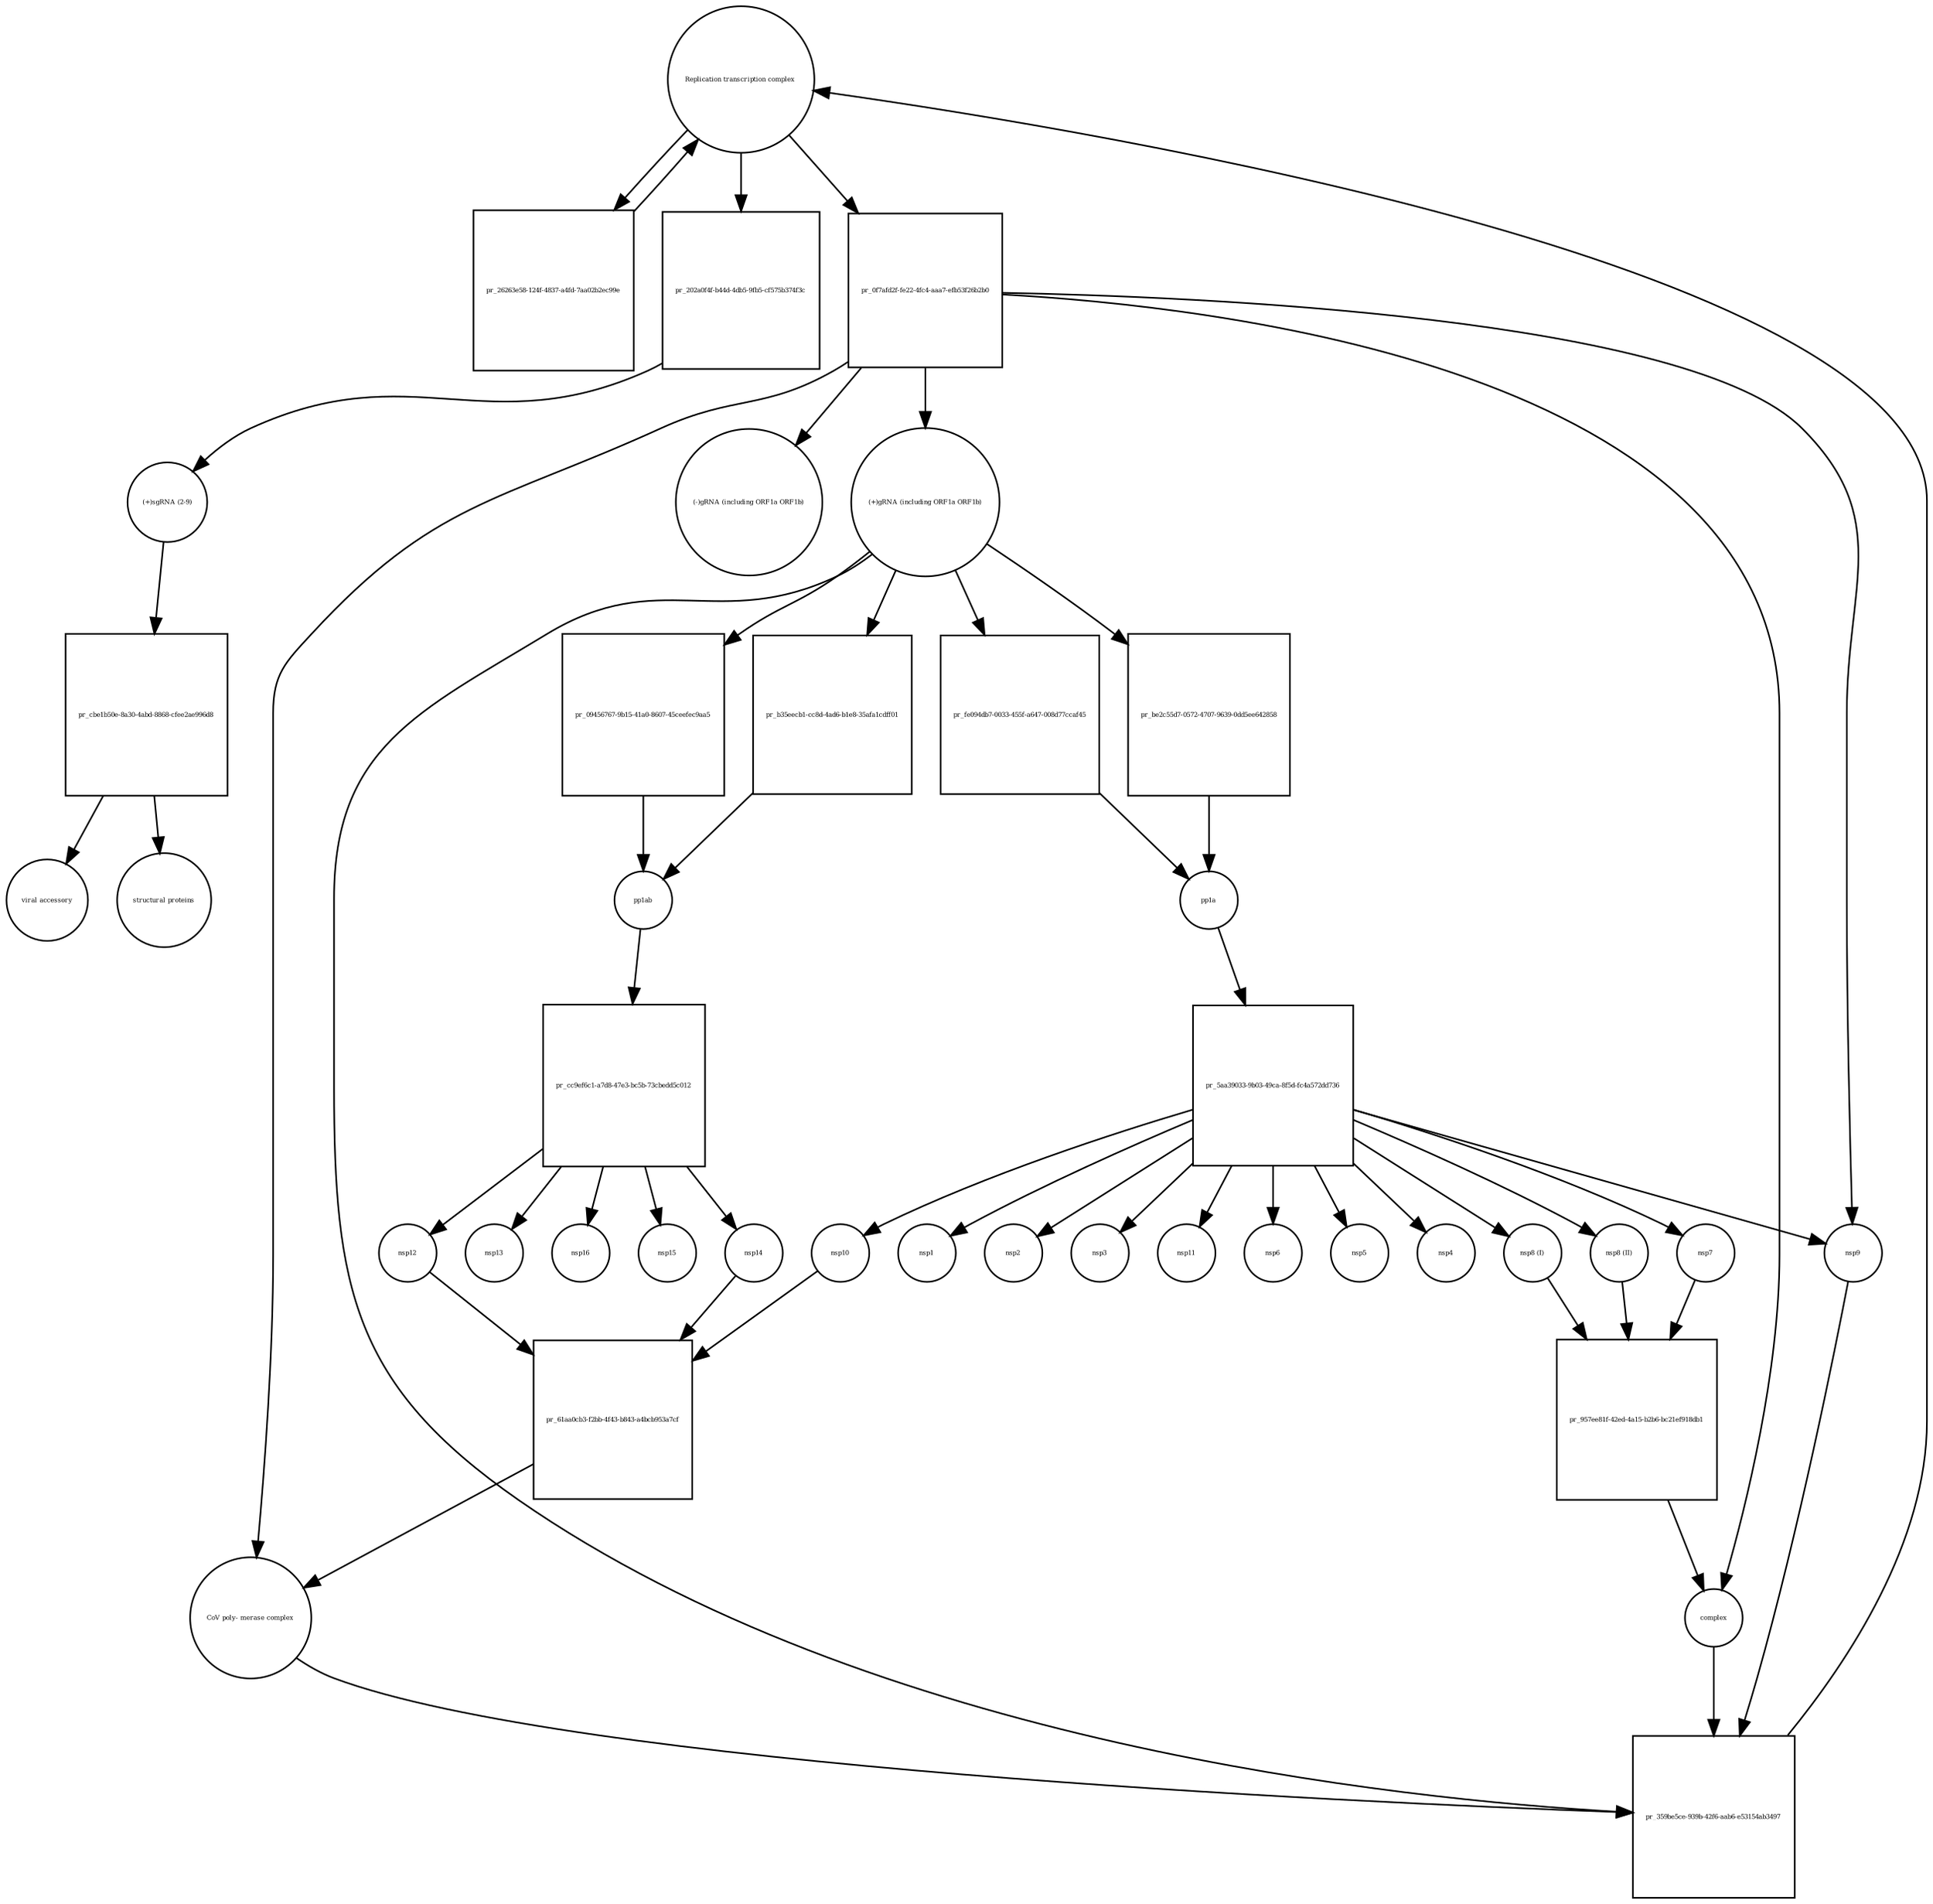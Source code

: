 strict digraph  {
"Replication transcription complex " [annotation="", bipartite=0, cls=complex, fontsize=4, label="Replication transcription complex ", shape=circle];
"pr_26263e58-124f-4837-a4fd-7aa02b2ec99e" [annotation="", bipartite=1, cls=process, fontsize=4, label="pr_26263e58-124f-4837-a4fd-7aa02b2ec99e", shape=square];
"pr_b35eecb1-cc8d-4ad6-b1e8-35afa1cdff01" [annotation="", bipartite=1, cls=process, fontsize=4, label="pr_b35eecb1-cc8d-4ad6-b1e8-35afa1cdff01", shape=square];
pp1ab [annotation="", bipartite=0, cls=macromolecule, fontsize=4, label=pp1ab, shape=circle];
"(+)gRNA (including ORF1a ORF1b)" [annotation="", bipartite=0, cls="nucleic acid feature", fontsize=4, label="(+)gRNA (including ORF1a ORF1b)", shape=circle];
"pr_fe094db7-0033-455f-a647-008d77ccaf45" [annotation="", bipartite=1, cls=process, fontsize=4, label="pr_fe094db7-0033-455f-a647-008d77ccaf45", shape=square];
pp1a [annotation="", bipartite=0, cls=macromolecule, fontsize=4, label=pp1a, shape=circle];
"nsp8 (I)" [annotation="", bipartite=0, cls=macromolecule, fontsize=4, label="nsp8 (I)", shape=circle];
"pr_957ee81f-42ed-4a15-b2b6-bc21ef918db1" [annotation="", bipartite=1, cls=process, fontsize=4, label="pr_957ee81f-42ed-4a15-b2b6-bc21ef918db1", shape=square];
complex [annotation="", bipartite=0, cls=complex, fontsize=4, label=complex, shape=circle];
"nsp8 (II)" [annotation="", bipartite=0, cls=macromolecule, fontsize=4, label="nsp8 (II)", shape=circle];
nsp7 [annotation="", bipartite=0, cls=macromolecule, fontsize=4, label=nsp7, shape=circle];
"CoV poly- merase complex" [annotation="", bipartite=0, cls=complex, fontsize=4, label="CoV poly- merase complex", shape=circle];
"pr_359be5ce-939b-42f6-aab6-e53154ab3497" [annotation="", bipartite=1, cls=process, fontsize=4, label="pr_359be5ce-939b-42f6-aab6-e53154ab3497", shape=square];
nsp9 [annotation="", bipartite=0, cls=macromolecule, fontsize=4, label=nsp9, shape=circle];
"pr_202a0f4f-b44d-4db5-9fb5-cf575b374f3c" [annotation="", bipartite=1, cls=process, fontsize=4, label="pr_202a0f4f-b44d-4db5-9fb5-cf575b374f3c", shape=square];
"(+)sgRNA (2-9)" [annotation="", bipartite=0, cls="nucleic acid feature", fontsize=4, label="(+)sgRNA (2-9)", shape=circle];
"pr_cbe1b50e-8a30-4abd-8868-cfee2ae996d8" [annotation="", bipartite=1, cls=process, fontsize=4, label="pr_cbe1b50e-8a30-4abd-8868-cfee2ae996d8", shape=square];
"viral accessory" [annotation="", bipartite=0, cls=macromolecule, fontsize=4, label="viral accessory", shape=circle];
"structural proteins" [annotation="", bipartite=0, cls=macromolecule, fontsize=4, label="structural proteins", shape=circle];
"pr_cc9ef6c1-a7d8-47e3-bc5b-73cbedd5c012" [annotation="", bipartite=1, cls="omitted process", fontsize=4, label="pr_cc9ef6c1-a7d8-47e3-bc5b-73cbedd5c012", shape=square];
nsp12 [annotation="", bipartite=0, cls=macromolecule, fontsize=4, label=nsp12, shape=circle];
nsp14 [annotation="", bipartite=0, cls=macromolecule, fontsize=4, label=nsp14, shape=circle];
nsp13 [annotation="", bipartite=0, cls=macromolecule, fontsize=4, label=nsp13, shape=circle];
nsp16 [annotation="", bipartite=0, cls=macromolecule, fontsize=4, label=nsp16, shape=circle];
nsp15 [annotation="", bipartite=0, cls=macromolecule, fontsize=4, label=nsp15, shape=circle];
"pr_0f7afd2f-fe22-4fc4-aaa7-efb53f26b2b0" [annotation="", bipartite=1, cls=process, fontsize=4, label="pr_0f7afd2f-fe22-4fc4-aaa7-efb53f26b2b0", shape=square];
"(-)gRNA (including ORF1a ORF1b)" [annotation="", bipartite=0, cls="nucleic acid feature", fontsize=4, label="(-)gRNA (including ORF1a ORF1b)", shape=circle];
"pr_5aa39033-9b03-49ca-8f5d-fc4a572dd736" [annotation="", bipartite=1, cls="omitted process", fontsize=4, label="pr_5aa39033-9b03-49ca-8f5d-fc4a572dd736", shape=square];
nsp1 [annotation="", bipartite=0, cls=macromolecule, fontsize=4, label=nsp1, shape=circle];
nsp2 [annotation="", bipartite=0, cls=macromolecule, fontsize=4, label=nsp2, shape=circle];
nsp3 [annotation="", bipartite=0, cls=macromolecule, fontsize=4, label=nsp3, shape=circle];
nsp11 [annotation="", bipartite=0, cls=macromolecule, fontsize=4, label=nsp11, shape=circle];
nsp6 [annotation="", bipartite=0, cls=macromolecule, fontsize=4, label=nsp6, shape=circle];
nsp5 [annotation="", bipartite=0, cls=macromolecule, fontsize=4, label=nsp5, shape=circle];
nsp4 [annotation="", bipartite=0, cls=macromolecule, fontsize=4, label=nsp4, shape=circle];
nsp10 [annotation="", bipartite=0, cls=macromolecule, fontsize=4, label=nsp10, shape=circle];
"pr_be2c55d7-0572-4707-9639-0dd5ee642858" [annotation="", bipartite=1, cls=process, fontsize=4, label="pr_be2c55d7-0572-4707-9639-0dd5ee642858", shape=square];
"pr_09456767-9b15-41a0-8607-45ceefec9aa5" [annotation="", bipartite=1, cls=process, fontsize=4, label="pr_09456767-9b15-41a0-8607-45ceefec9aa5", shape=square];
"pr_61aa0cb3-f2bb-4f43-b843-a4bcb953a7cf" [annotation="", bipartite=1, cls=process, fontsize=4, label="pr_61aa0cb3-f2bb-4f43-b843-a4bcb953a7cf", shape=square];
"Replication transcription complex " -> "pr_26263e58-124f-4837-a4fd-7aa02b2ec99e"  [annotation="", interaction_type=consumption];
"Replication transcription complex " -> "pr_202a0f4f-b44d-4db5-9fb5-cf575b374f3c"  [annotation="", interaction_type="necessary stimulation"];
"Replication transcription complex " -> "pr_0f7afd2f-fe22-4fc4-aaa7-efb53f26b2b0"  [annotation="", interaction_type=consumption];
"pr_26263e58-124f-4837-a4fd-7aa02b2ec99e" -> "Replication transcription complex "  [annotation="", interaction_type=production];
"pr_b35eecb1-cc8d-4ad6-b1e8-35afa1cdff01" -> pp1ab  [annotation="", interaction_type=production];
pp1ab -> "pr_cc9ef6c1-a7d8-47e3-bc5b-73cbedd5c012"  [annotation="", interaction_type=consumption];
"(+)gRNA (including ORF1a ORF1b)" -> "pr_b35eecb1-cc8d-4ad6-b1e8-35afa1cdff01"  [annotation="", interaction_type="necessary stimulation"];
"(+)gRNA (including ORF1a ORF1b)" -> "pr_fe094db7-0033-455f-a647-008d77ccaf45"  [annotation="", interaction_type="necessary stimulation"];
"(+)gRNA (including ORF1a ORF1b)" -> "pr_359be5ce-939b-42f6-aab6-e53154ab3497"  [annotation="", interaction_type=consumption];
"(+)gRNA (including ORF1a ORF1b)" -> "pr_be2c55d7-0572-4707-9639-0dd5ee642858"  [annotation="", interaction_type="necessary stimulation"];
"(+)gRNA (including ORF1a ORF1b)" -> "pr_09456767-9b15-41a0-8607-45ceefec9aa5"  [annotation="", interaction_type="necessary stimulation"];
"pr_fe094db7-0033-455f-a647-008d77ccaf45" -> pp1a  [annotation="", interaction_type=production];
pp1a -> "pr_5aa39033-9b03-49ca-8f5d-fc4a572dd736"  [annotation="", interaction_type=consumption];
"nsp8 (I)" -> "pr_957ee81f-42ed-4a15-b2b6-bc21ef918db1"  [annotation="", interaction_type=consumption];
"pr_957ee81f-42ed-4a15-b2b6-bc21ef918db1" -> complex  [annotation="", interaction_type=production];
complex -> "pr_359be5ce-939b-42f6-aab6-e53154ab3497"  [annotation="", interaction_type=consumption];
"nsp8 (II)" -> "pr_957ee81f-42ed-4a15-b2b6-bc21ef918db1"  [annotation="", interaction_type=consumption];
nsp7 -> "pr_957ee81f-42ed-4a15-b2b6-bc21ef918db1"  [annotation="", interaction_type=consumption];
"CoV poly- merase complex" -> "pr_359be5ce-939b-42f6-aab6-e53154ab3497"  [annotation="", interaction_type=consumption];
"pr_359be5ce-939b-42f6-aab6-e53154ab3497" -> "Replication transcription complex "  [annotation="", interaction_type=production];
nsp9 -> "pr_359be5ce-939b-42f6-aab6-e53154ab3497"  [annotation="", interaction_type=consumption];
"pr_202a0f4f-b44d-4db5-9fb5-cf575b374f3c" -> "(+)sgRNA (2-9)"  [annotation="", interaction_type=production];
"(+)sgRNA (2-9)" -> "pr_cbe1b50e-8a30-4abd-8868-cfee2ae996d8"  [annotation="", interaction_type="necessary stimulation"];
"pr_cbe1b50e-8a30-4abd-8868-cfee2ae996d8" -> "viral accessory"  [annotation="", interaction_type=production];
"pr_cbe1b50e-8a30-4abd-8868-cfee2ae996d8" -> "structural proteins"  [annotation="", interaction_type=production];
"pr_cc9ef6c1-a7d8-47e3-bc5b-73cbedd5c012" -> nsp12  [annotation="", interaction_type=production];
"pr_cc9ef6c1-a7d8-47e3-bc5b-73cbedd5c012" -> nsp14  [annotation="", interaction_type=production];
"pr_cc9ef6c1-a7d8-47e3-bc5b-73cbedd5c012" -> nsp13  [annotation="", interaction_type=production];
"pr_cc9ef6c1-a7d8-47e3-bc5b-73cbedd5c012" -> nsp16  [annotation="", interaction_type=production];
"pr_cc9ef6c1-a7d8-47e3-bc5b-73cbedd5c012" -> nsp15  [annotation="", interaction_type=production];
nsp12 -> "pr_61aa0cb3-f2bb-4f43-b843-a4bcb953a7cf"  [annotation="", interaction_type=consumption];
nsp14 -> "pr_61aa0cb3-f2bb-4f43-b843-a4bcb953a7cf"  [annotation="", interaction_type=consumption];
"pr_0f7afd2f-fe22-4fc4-aaa7-efb53f26b2b0" -> "CoV poly- merase complex"  [annotation="", interaction_type=production];
"pr_0f7afd2f-fe22-4fc4-aaa7-efb53f26b2b0" -> complex  [annotation="", interaction_type=production];
"pr_0f7afd2f-fe22-4fc4-aaa7-efb53f26b2b0" -> nsp9  [annotation="", interaction_type=production];
"pr_0f7afd2f-fe22-4fc4-aaa7-efb53f26b2b0" -> "(+)gRNA (including ORF1a ORF1b)"  [annotation="", interaction_type=production];
"pr_0f7afd2f-fe22-4fc4-aaa7-efb53f26b2b0" -> "(-)gRNA (including ORF1a ORF1b)"  [annotation="", interaction_type=production];
"pr_5aa39033-9b03-49ca-8f5d-fc4a572dd736" -> "nsp8 (I)"  [annotation="", interaction_type=production];
"pr_5aa39033-9b03-49ca-8f5d-fc4a572dd736" -> "nsp8 (II)"  [annotation="", interaction_type=production];
"pr_5aa39033-9b03-49ca-8f5d-fc4a572dd736" -> nsp7  [annotation="", interaction_type=production];
"pr_5aa39033-9b03-49ca-8f5d-fc4a572dd736" -> nsp9  [annotation="", interaction_type=production];
"pr_5aa39033-9b03-49ca-8f5d-fc4a572dd736" -> nsp1  [annotation="", interaction_type=production];
"pr_5aa39033-9b03-49ca-8f5d-fc4a572dd736" -> nsp2  [annotation="", interaction_type=production];
"pr_5aa39033-9b03-49ca-8f5d-fc4a572dd736" -> nsp3  [annotation="", interaction_type=production];
"pr_5aa39033-9b03-49ca-8f5d-fc4a572dd736" -> nsp11  [annotation="", interaction_type=production];
"pr_5aa39033-9b03-49ca-8f5d-fc4a572dd736" -> nsp6  [annotation="", interaction_type=production];
"pr_5aa39033-9b03-49ca-8f5d-fc4a572dd736" -> nsp5  [annotation="", interaction_type=production];
"pr_5aa39033-9b03-49ca-8f5d-fc4a572dd736" -> nsp4  [annotation="", interaction_type=production];
"pr_5aa39033-9b03-49ca-8f5d-fc4a572dd736" -> nsp10  [annotation="", interaction_type=production];
nsp10 -> "pr_61aa0cb3-f2bb-4f43-b843-a4bcb953a7cf"  [annotation="", interaction_type=consumption];
"pr_be2c55d7-0572-4707-9639-0dd5ee642858" -> pp1a  [annotation="", interaction_type=production];
"pr_09456767-9b15-41a0-8607-45ceefec9aa5" -> pp1ab  [annotation="", interaction_type=production];
"pr_61aa0cb3-f2bb-4f43-b843-a4bcb953a7cf" -> "CoV poly- merase complex"  [annotation="", interaction_type=production];
}
